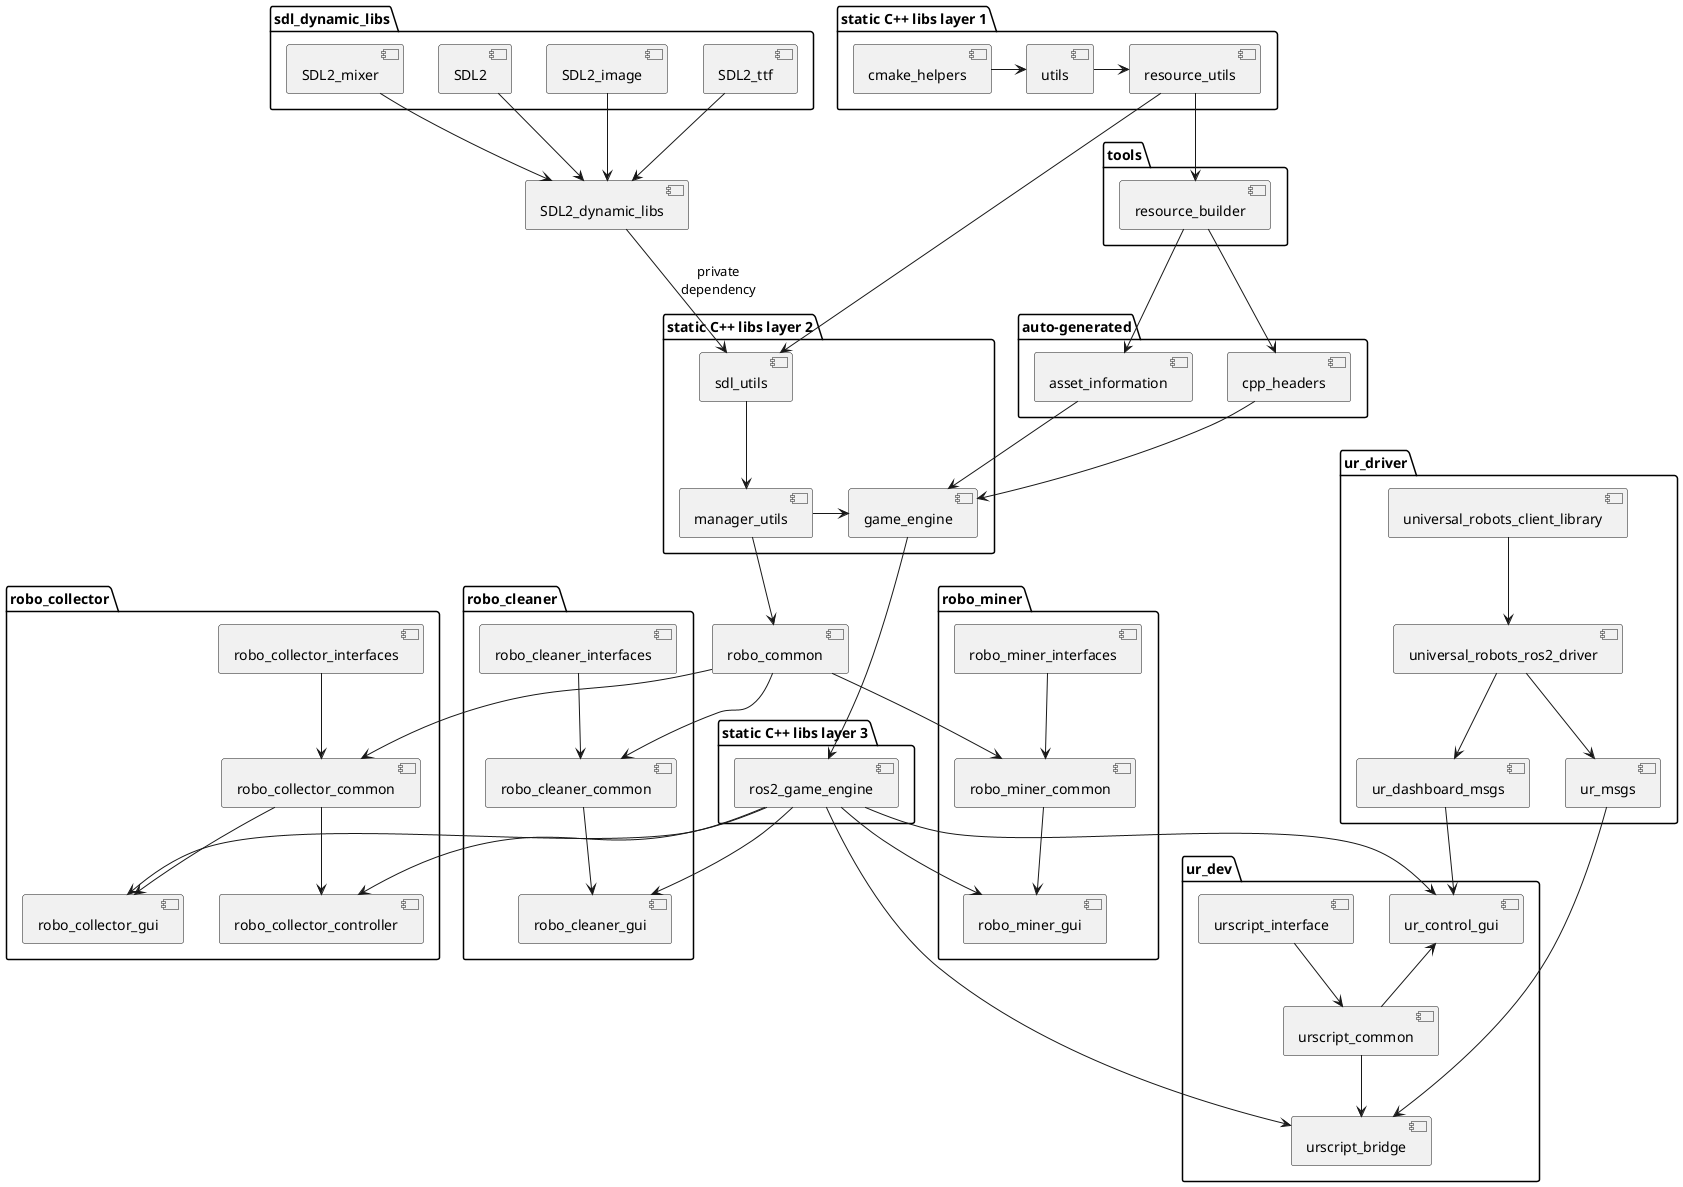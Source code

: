 @startuml
package "static C++ libs layer 1" {
  [cmake_helpers]
  [utils]
  [resource_utils]
}

package "static C++ libs layer 2" {
  [sdl_utils]
  [manager_utils]
  [game_engine]
}

package "static C++ libs layer 3" {
  [ros2_game_engine]
}

package "tools" {
  [resource_builder]
}

package "auto-generated" {
  [cpp_headers]
  [asset_information]
}

package "sdl_dynamic_libs" {
  [SDL2]
  [SDL2_image]
  [SDL2_ttf]
  [SDL2_mixer]
}

[SDL2_dynamic_libs]

[robo_common]

package "robo_collector" {
  [robo_collector_gui]
  [robo_collector_controller]
  [robo_collector_common]
  [robo_collector_interfaces]
}

package "robo_miner" {
  [robo_miner_gui]
  [robo_miner_common]
  [robo_miner_interfaces]
}

package "robo_cleaner" {
  [robo_cleaner_gui]
  [robo_cleaner_common]
  [robo_cleaner_interfaces]
}

package "ur_driver" {
  [universal_robots_client_library]
  [universal_robots_ros2_driver]
  [ur_msgs]
  [ur_dashboard_msgs]
}

package "ur_dev" {
  [urscript_interface]
  [urscript_common]
  [urscript_bridge]
  [ur_control_gui]
}

' START libs & tools
cmake_helpers -> utils
utils -> resource_utils
resource_utils --> sdl_utils
sdl_utils -d-> manager_utils
manager_utils -> game_engine
game_engine -> ros2_game_engine

resource_utils --> resource_builder
resource_builder --> asset_information
resource_builder --> cpp_headers
asset_information --> game_engine
cpp_headers --> game_engine

SDL2 --> SDL2_dynamic_libs
SDL2_image --> SDL2_dynamic_libs
SDL2_ttf --> SDL2_dynamic_libs
SDL2_mixer --> SDL2_dynamic_libs

SDL2_dynamic_libs --> sdl_utils : private\ndependency
' END libs & tools

manager_utils --> robo_common

' START Robo Collector
robo_collector_interfaces --> robo_collector_common
robo_common --> robo_collector_common
robo_collector_common --> robo_collector_gui
robo_collector_common --> robo_collector_controller
ros2_game_engine --> robo_collector_gui
ros2_game_engine --> robo_collector_controller
' END Robo Collector

' START Robo Miner
robo_miner_interfaces --> robo_miner_common
robo_common --> robo_miner_common
robo_miner_common --> robo_miner_gui
ros2_game_engine --> robo_miner_gui
' END Robo Miner

' START Robo Cleaner
robo_cleaner_interfaces --> robo_cleaner_common
robo_common --> robo_cleaner_common
robo_cleaner_common --> robo_cleaner_gui
ros2_game_engine --> robo_cleaner_gui
' END Robo Cleaner

' START UR Driver
universal_robots_client_library --> universal_robots_ros2_driver
universal_robots_ros2_driver --> ur_msgs
universal_robots_ros2_driver --> ur_dashboard_msgs
' END UR Driver

' START UR Dev
urscript_interface --> urscript_common
urscript_common --> urscript_bridge
ur_msgs --> urscript_bridge
ros2_game_engine --> urscript_bridge
ros2_game_engine --> ur_control_gui
ur_dashboard_msgs --> ur_control_gui
urscript_common -u-> ur_control_gui
' END UR Dev

@enduml